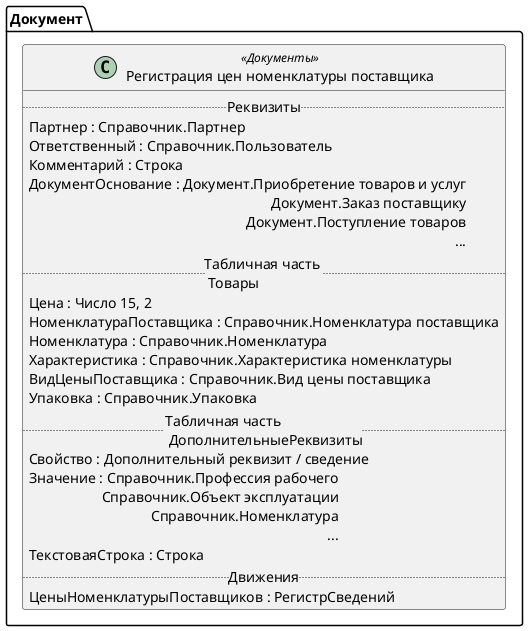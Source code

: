 ﻿@startuml РегистрацияЦенНоменклатурыПоставщика
'!include templates.wsd
'..\include templates.wsd
class Документ.РегистрацияЦенНоменклатурыПоставщика as "Регистрация цен номенклатуры поставщика" <<Документы>>
{
..Реквизиты..
Партнер : Справочник.Партнер
Ответственный : Справочник.Пользователь
Комментарий : Строка
ДокументОснование : Документ.Приобретение товаров и услуг\rДокумент.Заказ поставщику\rДокумент.Поступление товаров\r...
..Табличная часть \n Товары..
Цена : Число 15, 2
НоменклатураПоставщика : Справочник.Номенклатура поставщика
Номенклатура : Справочник.Номенклатура
Характеристика : Справочник.Характеристика номенклатуры
ВидЦеныПоставщика : Справочник.Вид цены поставщика
Упаковка : Справочник.Упаковка
..Табличная часть \n ДополнительныеРеквизиты..
Свойство : Дополнительный реквизит / сведение
Значение : Справочник.Профессия рабочего\rСправочник.Объект эксплуатации\rСправочник.Номенклатура\r...
ТекстоваяСтрока : Строка
..Движения..
ЦеныНоменклатурыПоставщиков : РегистрСведений
}
@enduml
